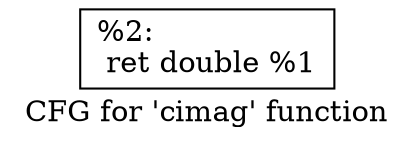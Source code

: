 digraph "CFG for 'cimag' function" {
	label="CFG for 'cimag' function";

	Node0x1fc7760 [shape=record,label="{%2:\l  ret double %1\l}"];
}

